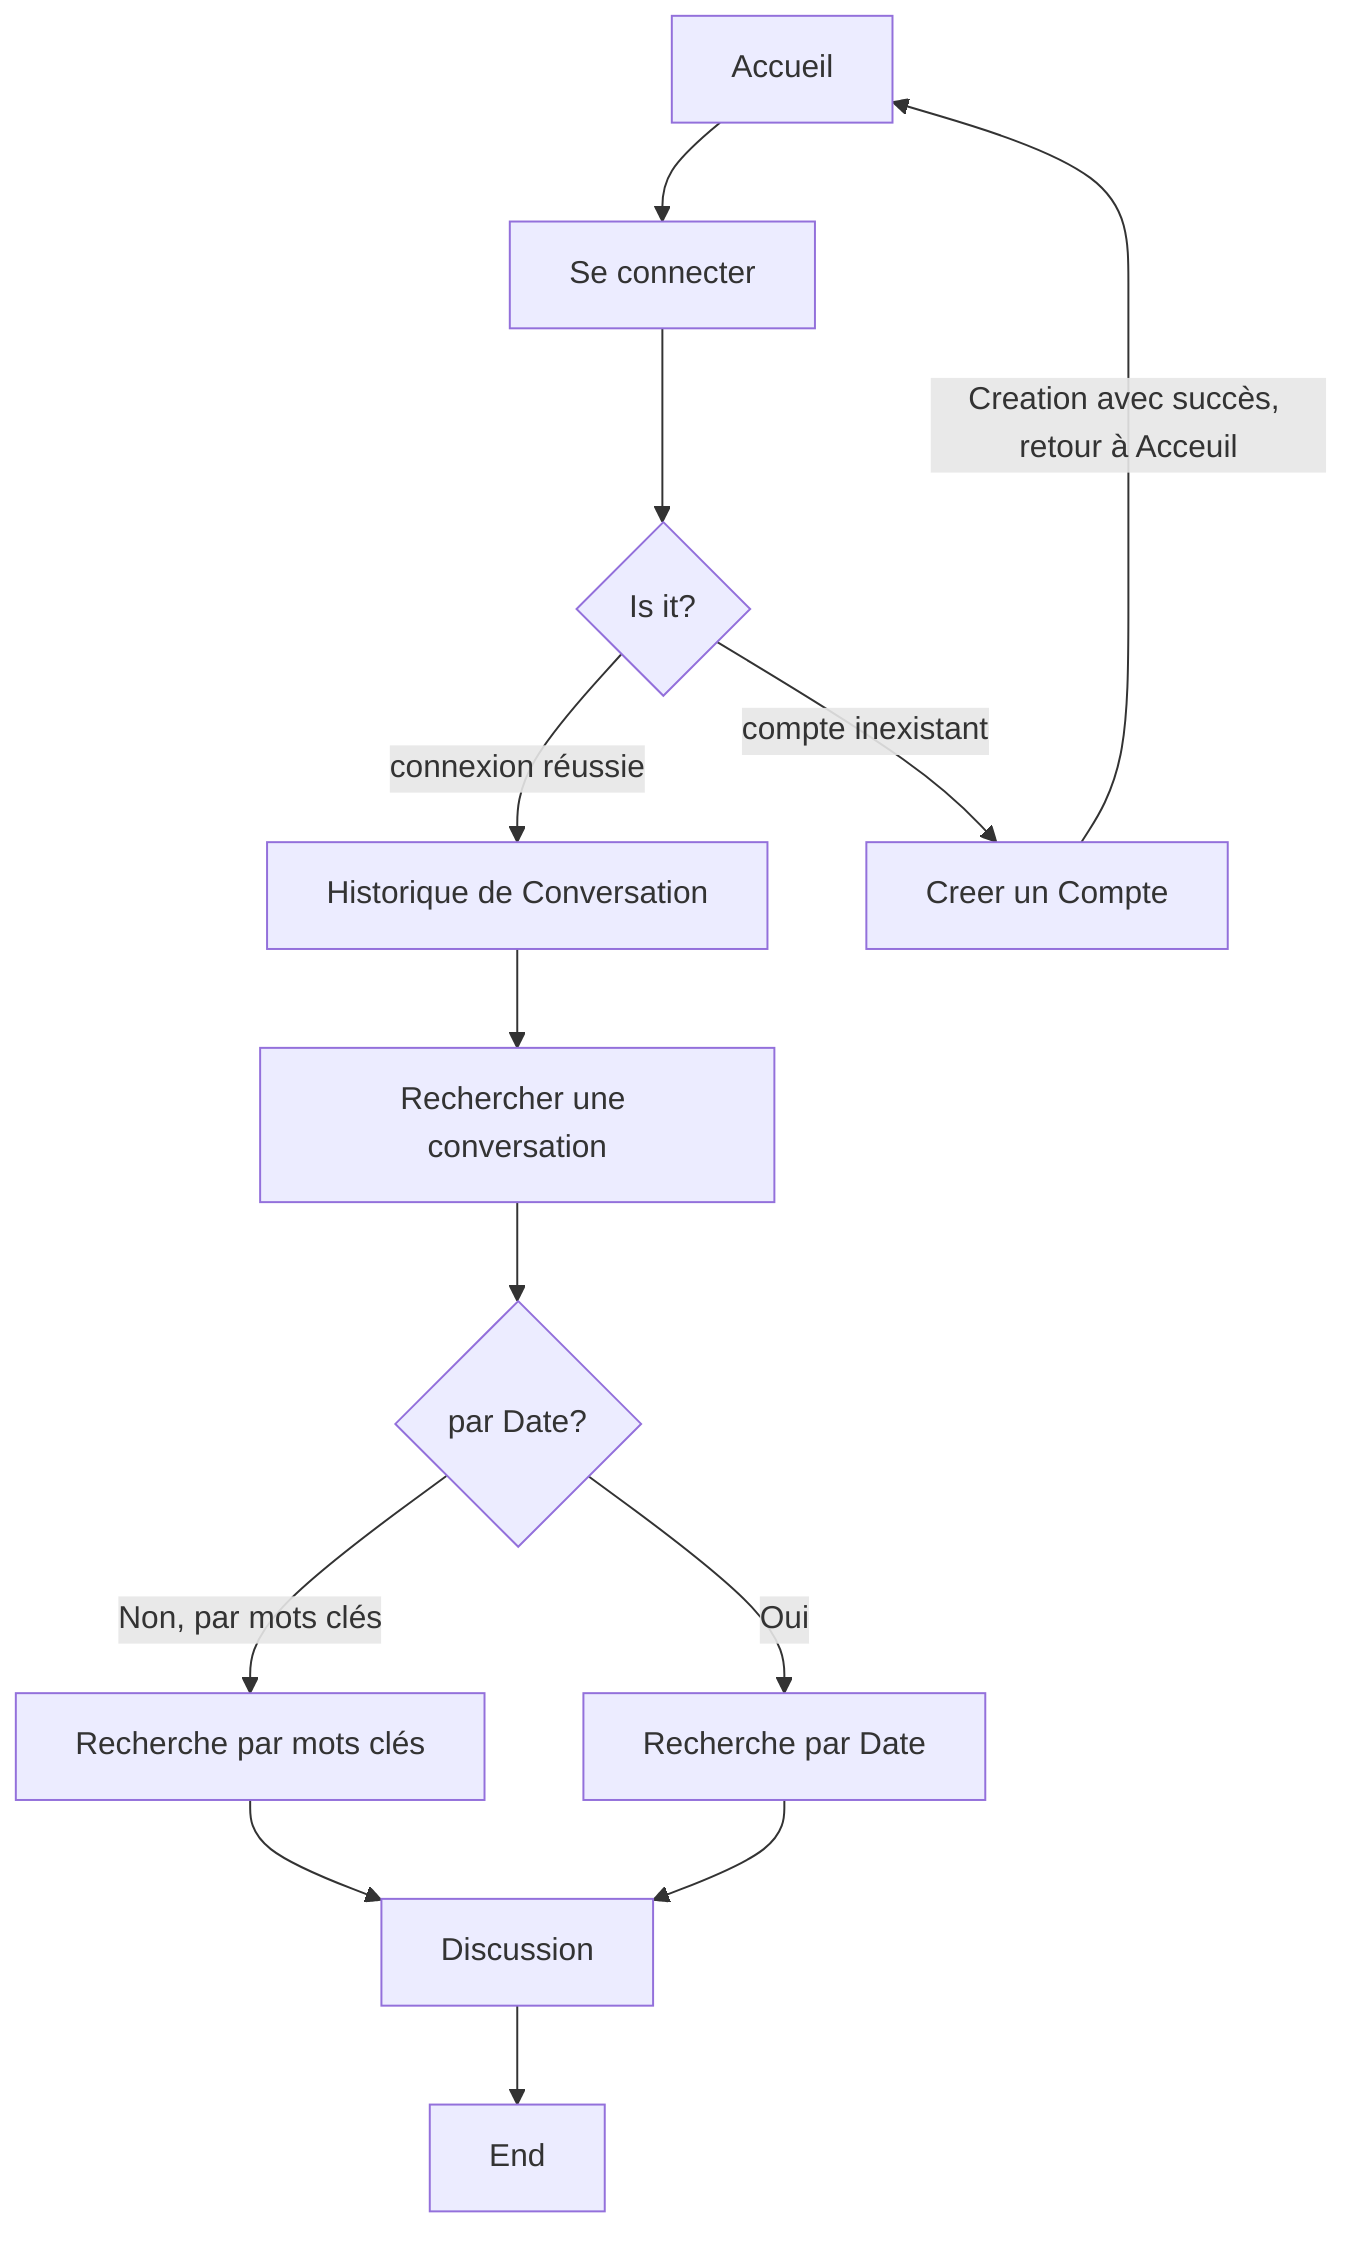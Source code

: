 flowchart TD
    A[Accueil] --> B[Se connecter]
    B[Se connecter] --> C{Is it?}
    C -- connexion réussie --> D[Historique de Conversation]
    C -- compte inexistant-->  X[Creer un Compte]
    X -- Creation avec succès, retour à Acceuil --> A
    
    D --> Z[Rechercher une conversation]
    Z --> E{par Date?}
    E -- Oui --> F[Recherche par Date]
    E -- Non, par mots clés--> G[Recherche par mots clés]
    G --> Y[Discussion]
    F --> Y
    Y --> H[End]